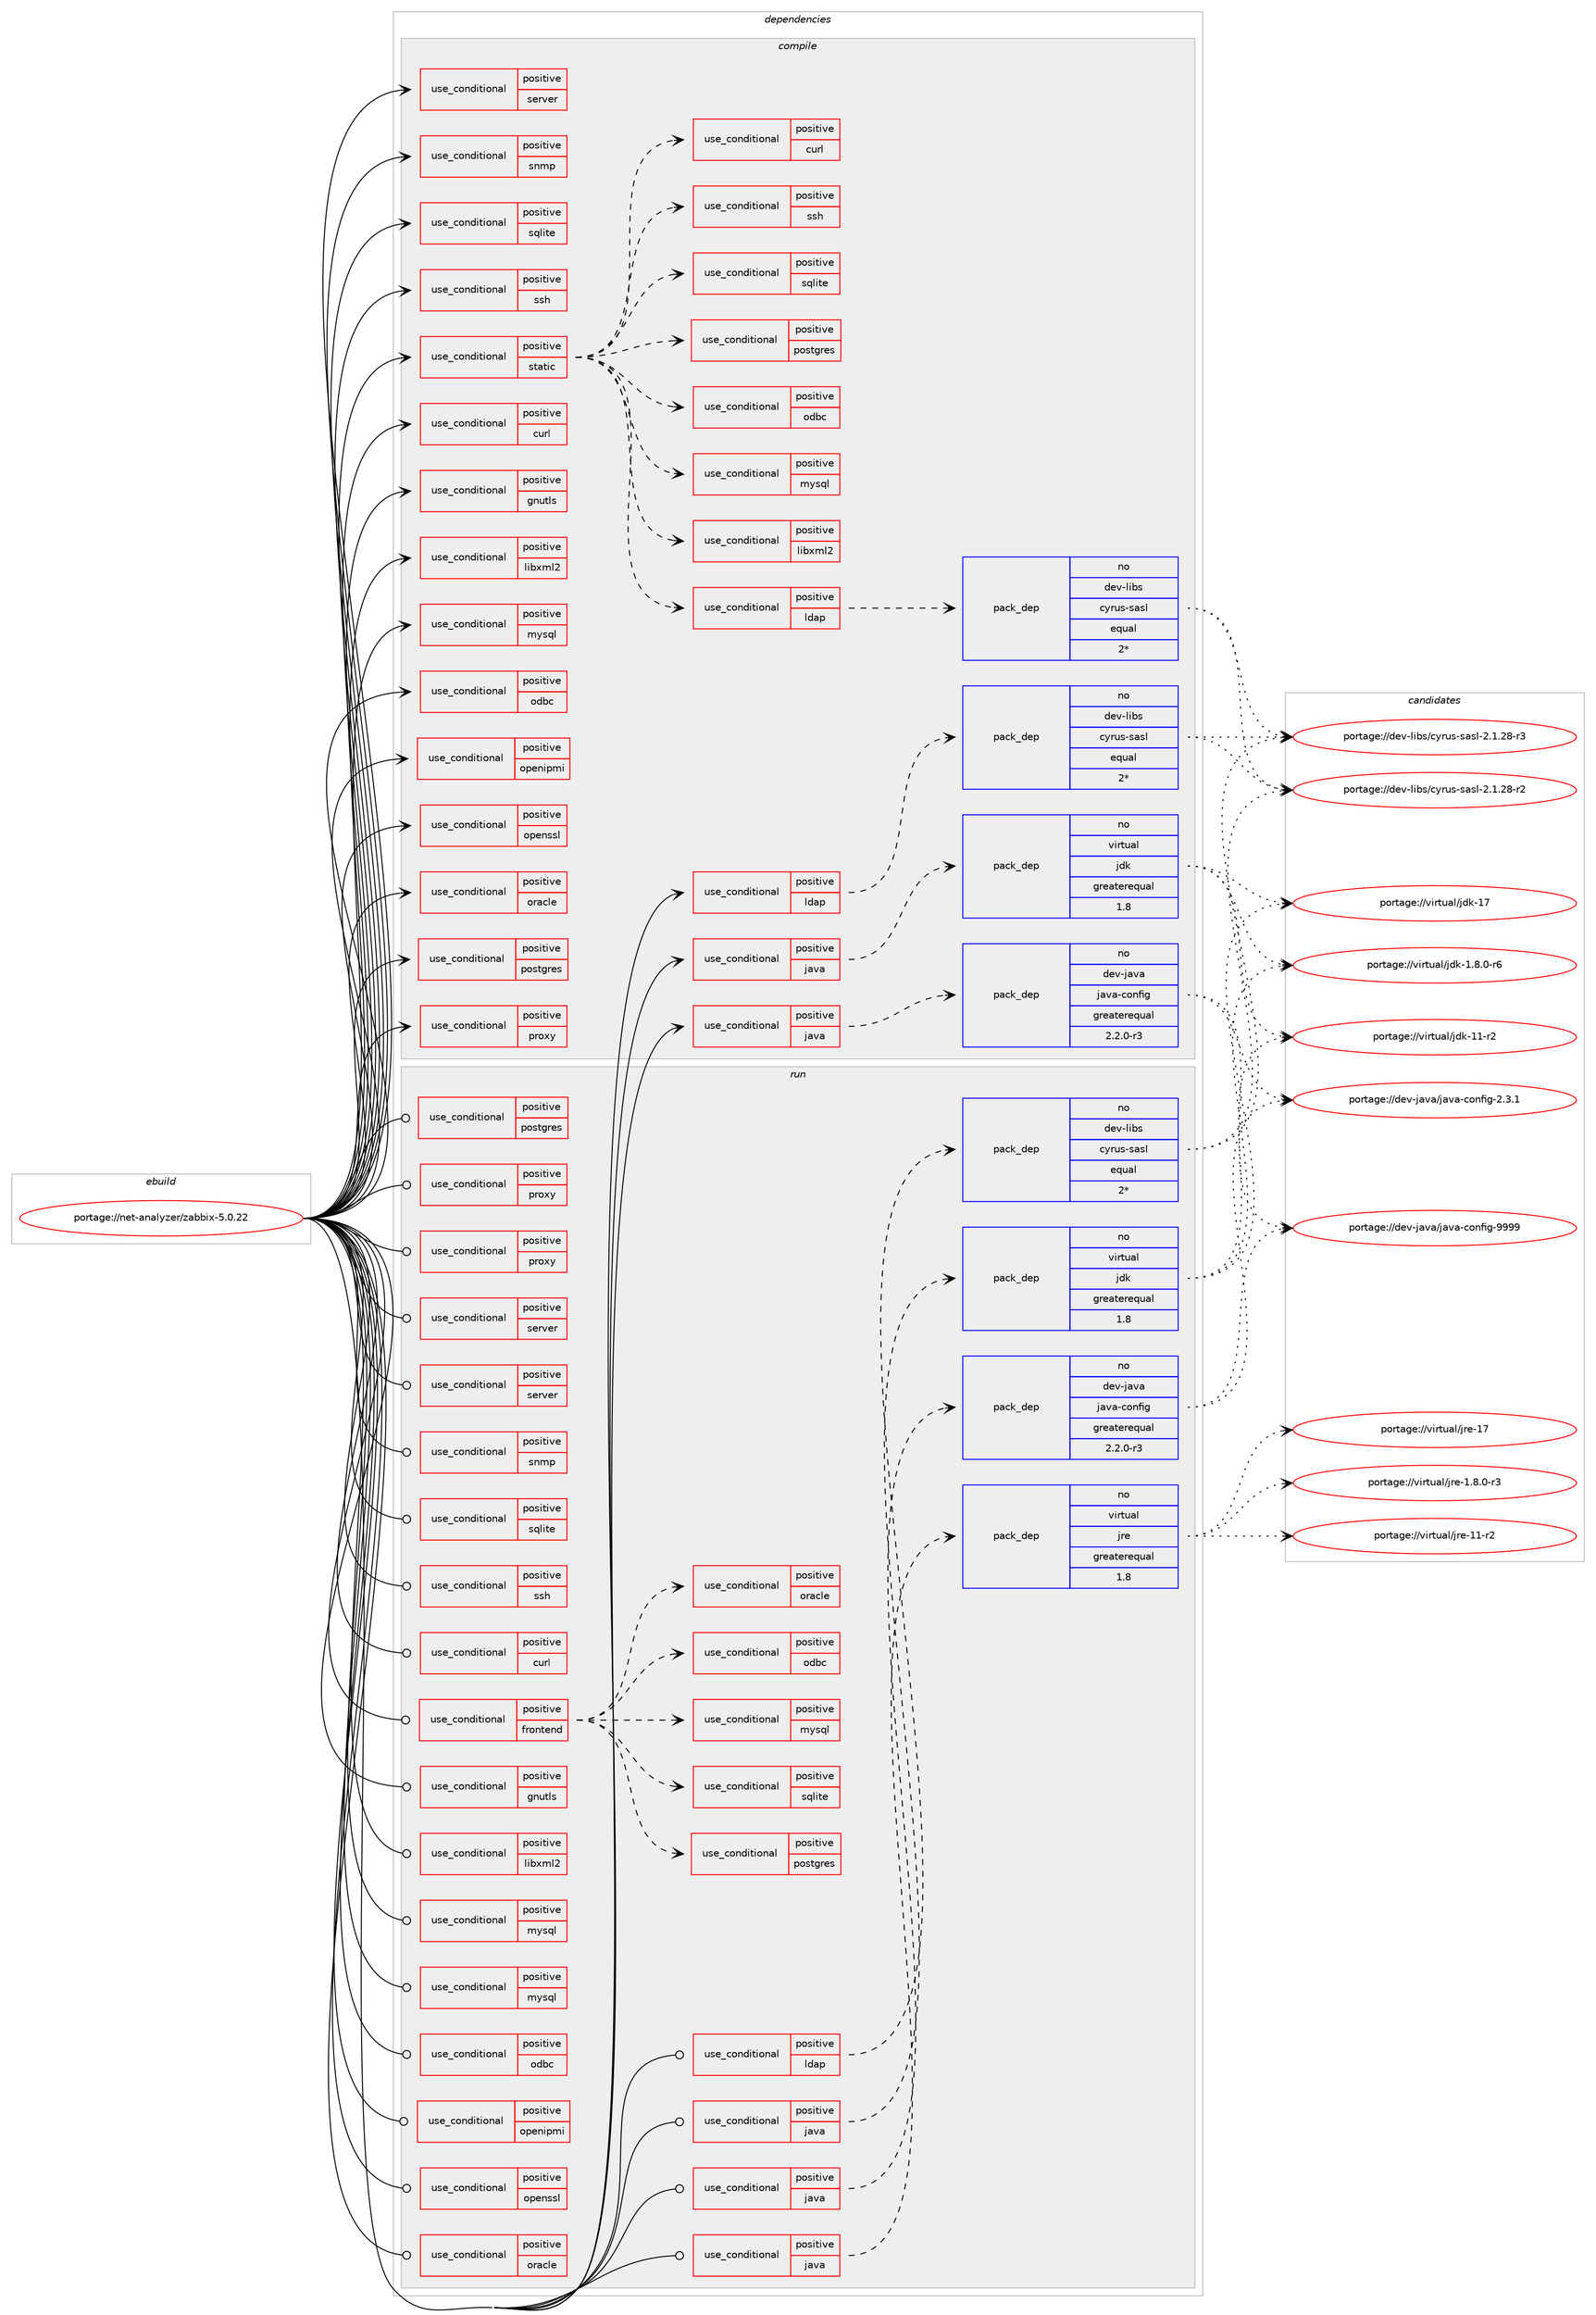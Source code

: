 digraph prolog {

# *************
# Graph options
# *************

newrank=true;
concentrate=true;
compound=true;
graph [rankdir=LR,fontname=Helvetica,fontsize=10,ranksep=1.5];#, ranksep=2.5, nodesep=0.2];
edge  [arrowhead=vee];
node  [fontname=Helvetica,fontsize=10];

# **********
# The ebuild
# **********

subgraph cluster_leftcol {
color=gray;
label=<<i>ebuild</i>>;
id [label="portage://net-analyzer/zabbix-5.0.22", color=red, width=4, href="../net-analyzer/zabbix-5.0.22.svg"];
}

# ****************
# The dependencies
# ****************

subgraph cluster_midcol {
color=gray;
label=<<i>dependencies</i>>;
subgraph cluster_compile {
fillcolor="#eeeeee";
style=filled;
label=<<i>compile</i>>;
subgraph cond277 {
dependency321 [label=<<TABLE BORDER="0" CELLBORDER="1" CELLSPACING="0" CELLPADDING="4"><TR><TD ROWSPAN="3" CELLPADDING="10">use_conditional</TD></TR><TR><TD>positive</TD></TR><TR><TD>curl</TD></TR></TABLE>>, shape=none, color=red];
# *** BEGIN UNKNOWN DEPENDENCY TYPE (TODO) ***
# dependency321 -> package_dependency(portage://net-analyzer/zabbix-5.0.22,install,no,net-misc,curl,none,[,,],[],[])
# *** END UNKNOWN DEPENDENCY TYPE (TODO) ***

}
id:e -> dependency321:w [weight=20,style="solid",arrowhead="vee"];
subgraph cond278 {
dependency322 [label=<<TABLE BORDER="0" CELLBORDER="1" CELLSPACING="0" CELLPADDING="4"><TR><TD ROWSPAN="3" CELLPADDING="10">use_conditional</TD></TR><TR><TD>positive</TD></TR><TR><TD>gnutls</TD></TR></TABLE>>, shape=none, color=red];
# *** BEGIN UNKNOWN DEPENDENCY TYPE (TODO) ***
# dependency322 -> package_dependency(portage://net-analyzer/zabbix-5.0.22,install,no,net-libs,gnutls,none,[,,],[slot(0),equal],[])
# *** END UNKNOWN DEPENDENCY TYPE (TODO) ***

}
id:e -> dependency322:w [weight=20,style="solid",arrowhead="vee"];
subgraph cond279 {
dependency323 [label=<<TABLE BORDER="0" CELLBORDER="1" CELLSPACING="0" CELLPADDING="4"><TR><TD ROWSPAN="3" CELLPADDING="10">use_conditional</TD></TR><TR><TD>positive</TD></TR><TR><TD>java</TD></TR></TABLE>>, shape=none, color=red];
subgraph pack42 {
dependency324 [label=<<TABLE BORDER="0" CELLBORDER="1" CELLSPACING="0" CELLPADDING="4" WIDTH="220"><TR><TD ROWSPAN="6" CELLPADDING="30">pack_dep</TD></TR><TR><TD WIDTH="110">no</TD></TR><TR><TD>dev-java</TD></TR><TR><TD>java-config</TD></TR><TR><TD>greaterequal</TD></TR><TR><TD>2.2.0-r3</TD></TR></TABLE>>, shape=none, color=blue];
}
dependency323:e -> dependency324:w [weight=20,style="dashed",arrowhead="vee"];
}
id:e -> dependency323:w [weight=20,style="solid",arrowhead="vee"];
subgraph cond280 {
dependency325 [label=<<TABLE BORDER="0" CELLBORDER="1" CELLSPACING="0" CELLPADDING="4"><TR><TD ROWSPAN="3" CELLPADDING="10">use_conditional</TD></TR><TR><TD>positive</TD></TR><TR><TD>java</TD></TR></TABLE>>, shape=none, color=red];
subgraph pack43 {
dependency326 [label=<<TABLE BORDER="0" CELLBORDER="1" CELLSPACING="0" CELLPADDING="4" WIDTH="220"><TR><TD ROWSPAN="6" CELLPADDING="30">pack_dep</TD></TR><TR><TD WIDTH="110">no</TD></TR><TR><TD>virtual</TD></TR><TR><TD>jdk</TD></TR><TR><TD>greaterequal</TD></TR><TR><TD>1.8</TD></TR></TABLE>>, shape=none, color=blue];
}
dependency325:e -> dependency326:w [weight=20,style="dashed",arrowhead="vee"];
}
id:e -> dependency325:w [weight=20,style="solid",arrowhead="vee"];
subgraph cond281 {
dependency327 [label=<<TABLE BORDER="0" CELLBORDER="1" CELLSPACING="0" CELLPADDING="4"><TR><TD ROWSPAN="3" CELLPADDING="10">use_conditional</TD></TR><TR><TD>positive</TD></TR><TR><TD>ldap</TD></TR></TABLE>>, shape=none, color=red];
subgraph pack44 {
dependency328 [label=<<TABLE BORDER="0" CELLBORDER="1" CELLSPACING="0" CELLPADDING="4" WIDTH="220"><TR><TD ROWSPAN="6" CELLPADDING="30">pack_dep</TD></TR><TR><TD WIDTH="110">no</TD></TR><TR><TD>dev-libs</TD></TR><TR><TD>cyrus-sasl</TD></TR><TR><TD>equal</TD></TR><TR><TD>2*</TD></TR></TABLE>>, shape=none, color=blue];
}
dependency327:e -> dependency328:w [weight=20,style="dashed",arrowhead="vee"];
# *** BEGIN UNKNOWN DEPENDENCY TYPE (TODO) ***
# dependency327 -> package_dependency(portage://net-analyzer/zabbix-5.0.22,install,no,net-libs,gnutls,none,[,,],any_same_slot,[])
# *** END UNKNOWN DEPENDENCY TYPE (TODO) ***

# *** BEGIN UNKNOWN DEPENDENCY TYPE (TODO) ***
# dependency327 -> package_dependency(portage://net-analyzer/zabbix-5.0.22,install,no,net-nds,openldap,none,[,,],any_same_slot,[])
# *** END UNKNOWN DEPENDENCY TYPE (TODO) ***

}
id:e -> dependency327:w [weight=20,style="solid",arrowhead="vee"];
subgraph cond282 {
dependency329 [label=<<TABLE BORDER="0" CELLBORDER="1" CELLSPACING="0" CELLPADDING="4"><TR><TD ROWSPAN="3" CELLPADDING="10">use_conditional</TD></TR><TR><TD>positive</TD></TR><TR><TD>libxml2</TD></TR></TABLE>>, shape=none, color=red];
# *** BEGIN UNKNOWN DEPENDENCY TYPE (TODO) ***
# dependency329 -> package_dependency(portage://net-analyzer/zabbix-5.0.22,install,no,dev-libs,libxml2,none,[,,],[],[])
# *** END UNKNOWN DEPENDENCY TYPE (TODO) ***

}
id:e -> dependency329:w [weight=20,style="solid",arrowhead="vee"];
subgraph cond283 {
dependency330 [label=<<TABLE BORDER="0" CELLBORDER="1" CELLSPACING="0" CELLPADDING="4"><TR><TD ROWSPAN="3" CELLPADDING="10">use_conditional</TD></TR><TR><TD>positive</TD></TR><TR><TD>mysql</TD></TR></TABLE>>, shape=none, color=red];
# *** BEGIN UNKNOWN DEPENDENCY TYPE (TODO) ***
# dependency330 -> package_dependency(portage://net-analyzer/zabbix-5.0.22,install,no,dev-db,mysql-connector-c,none,[,,],any_same_slot,[])
# *** END UNKNOWN DEPENDENCY TYPE (TODO) ***

}
id:e -> dependency330:w [weight=20,style="solid",arrowhead="vee"];
subgraph cond284 {
dependency331 [label=<<TABLE BORDER="0" CELLBORDER="1" CELLSPACING="0" CELLPADDING="4"><TR><TD ROWSPAN="3" CELLPADDING="10">use_conditional</TD></TR><TR><TD>positive</TD></TR><TR><TD>odbc</TD></TR></TABLE>>, shape=none, color=red];
# *** BEGIN UNKNOWN DEPENDENCY TYPE (TODO) ***
# dependency331 -> package_dependency(portage://net-analyzer/zabbix-5.0.22,install,no,dev-db,unixODBC,none,[,,],[],[])
# *** END UNKNOWN DEPENDENCY TYPE (TODO) ***

}
id:e -> dependency331:w [weight=20,style="solid",arrowhead="vee"];
subgraph cond285 {
dependency332 [label=<<TABLE BORDER="0" CELLBORDER="1" CELLSPACING="0" CELLPADDING="4"><TR><TD ROWSPAN="3" CELLPADDING="10">use_conditional</TD></TR><TR><TD>positive</TD></TR><TR><TD>openipmi</TD></TR></TABLE>>, shape=none, color=red];
# *** BEGIN UNKNOWN DEPENDENCY TYPE (TODO) ***
# dependency332 -> package_dependency(portage://net-analyzer/zabbix-5.0.22,install,no,sys-libs,openipmi,none,[,,],[],[])
# *** END UNKNOWN DEPENDENCY TYPE (TODO) ***

}
id:e -> dependency332:w [weight=20,style="solid",arrowhead="vee"];
subgraph cond286 {
dependency333 [label=<<TABLE BORDER="0" CELLBORDER="1" CELLSPACING="0" CELLPADDING="4"><TR><TD ROWSPAN="3" CELLPADDING="10">use_conditional</TD></TR><TR><TD>positive</TD></TR><TR><TD>openssl</TD></TR></TABLE>>, shape=none, color=red];
# *** BEGIN UNKNOWN DEPENDENCY TYPE (TODO) ***
# dependency333 -> package_dependency(portage://net-analyzer/zabbix-5.0.22,install,no,dev-libs,openssl,none,[,,],any_same_slot,[use(disable(bindist),negative)])
# *** END UNKNOWN DEPENDENCY TYPE (TODO) ***

}
id:e -> dependency333:w [weight=20,style="solid",arrowhead="vee"];
subgraph cond287 {
dependency334 [label=<<TABLE BORDER="0" CELLBORDER="1" CELLSPACING="0" CELLPADDING="4"><TR><TD ROWSPAN="3" CELLPADDING="10">use_conditional</TD></TR><TR><TD>positive</TD></TR><TR><TD>oracle</TD></TR></TABLE>>, shape=none, color=red];
# *** BEGIN UNKNOWN DEPENDENCY TYPE (TODO) ***
# dependency334 -> package_dependency(portage://net-analyzer/zabbix-5.0.22,install,no,dev-db,oracle-instantclient,none,[,,],[],[use(enable(odbc),none),use(enable(sdk),none)])
# *** END UNKNOWN DEPENDENCY TYPE (TODO) ***

}
id:e -> dependency334:w [weight=20,style="solid",arrowhead="vee"];
subgraph cond288 {
dependency335 [label=<<TABLE BORDER="0" CELLBORDER="1" CELLSPACING="0" CELLPADDING="4"><TR><TD ROWSPAN="3" CELLPADDING="10">use_conditional</TD></TR><TR><TD>positive</TD></TR><TR><TD>postgres</TD></TR></TABLE>>, shape=none, color=red];
# *** BEGIN UNKNOWN DEPENDENCY TYPE (TODO) ***
# dependency335 -> package_dependency(portage://net-analyzer/zabbix-5.0.22,install,no,dev-db,postgresql,none,[,,],any_different_slot,[])
# *** END UNKNOWN DEPENDENCY TYPE (TODO) ***

}
id:e -> dependency335:w [weight=20,style="solid",arrowhead="vee"];
subgraph cond289 {
dependency336 [label=<<TABLE BORDER="0" CELLBORDER="1" CELLSPACING="0" CELLPADDING="4"><TR><TD ROWSPAN="3" CELLPADDING="10">use_conditional</TD></TR><TR><TD>positive</TD></TR><TR><TD>proxy</TD></TR></TABLE>>, shape=none, color=red];
# *** BEGIN UNKNOWN DEPENDENCY TYPE (TODO) ***
# dependency336 -> package_dependency(portage://net-analyzer/zabbix-5.0.22,install,no,dev-libs,libevent,none,[,,],any_same_slot,[])
# *** END UNKNOWN DEPENDENCY TYPE (TODO) ***

# *** BEGIN UNKNOWN DEPENDENCY TYPE (TODO) ***
# dependency336 -> package_dependency(portage://net-analyzer/zabbix-5.0.22,install,no,sys-libs,zlib,none,[,,],[],[])
# *** END UNKNOWN DEPENDENCY TYPE (TODO) ***

}
id:e -> dependency336:w [weight=20,style="solid",arrowhead="vee"];
subgraph cond290 {
dependency337 [label=<<TABLE BORDER="0" CELLBORDER="1" CELLSPACING="0" CELLPADDING="4"><TR><TD ROWSPAN="3" CELLPADDING="10">use_conditional</TD></TR><TR><TD>positive</TD></TR><TR><TD>server</TD></TR></TABLE>>, shape=none, color=red];
# *** BEGIN UNKNOWN DEPENDENCY TYPE (TODO) ***
# dependency337 -> package_dependency(portage://net-analyzer/zabbix-5.0.22,install,no,dev-libs,libevent,none,[,,],any_same_slot,[])
# *** END UNKNOWN DEPENDENCY TYPE (TODO) ***

# *** BEGIN UNKNOWN DEPENDENCY TYPE (TODO) ***
# dependency337 -> package_dependency(portage://net-analyzer/zabbix-5.0.22,install,no,sys-libs,zlib,none,[,,],[],[])
# *** END UNKNOWN DEPENDENCY TYPE (TODO) ***

}
id:e -> dependency337:w [weight=20,style="solid",arrowhead="vee"];
subgraph cond291 {
dependency338 [label=<<TABLE BORDER="0" CELLBORDER="1" CELLSPACING="0" CELLPADDING="4"><TR><TD ROWSPAN="3" CELLPADDING="10">use_conditional</TD></TR><TR><TD>positive</TD></TR><TR><TD>snmp</TD></TR></TABLE>>, shape=none, color=red];
# *** BEGIN UNKNOWN DEPENDENCY TYPE (TODO) ***
# dependency338 -> package_dependency(portage://net-analyzer/zabbix-5.0.22,install,no,net-analyzer,net-snmp,none,[,,],any_same_slot,[])
# *** END UNKNOWN DEPENDENCY TYPE (TODO) ***

}
id:e -> dependency338:w [weight=20,style="solid",arrowhead="vee"];
subgraph cond292 {
dependency339 [label=<<TABLE BORDER="0" CELLBORDER="1" CELLSPACING="0" CELLPADDING="4"><TR><TD ROWSPAN="3" CELLPADDING="10">use_conditional</TD></TR><TR><TD>positive</TD></TR><TR><TD>sqlite</TD></TR></TABLE>>, shape=none, color=red];
# *** BEGIN UNKNOWN DEPENDENCY TYPE (TODO) ***
# dependency339 -> package_dependency(portage://net-analyzer/zabbix-5.0.22,install,no,dev-db,sqlite,none,[,,],[],[])
# *** END UNKNOWN DEPENDENCY TYPE (TODO) ***

}
id:e -> dependency339:w [weight=20,style="solid",arrowhead="vee"];
subgraph cond293 {
dependency340 [label=<<TABLE BORDER="0" CELLBORDER="1" CELLSPACING="0" CELLPADDING="4"><TR><TD ROWSPAN="3" CELLPADDING="10">use_conditional</TD></TR><TR><TD>positive</TD></TR><TR><TD>ssh</TD></TR></TABLE>>, shape=none, color=red];
# *** BEGIN UNKNOWN DEPENDENCY TYPE (TODO) ***
# dependency340 -> package_dependency(portage://net-analyzer/zabbix-5.0.22,install,no,net-libs,libssh2,none,[,,],[],[])
# *** END UNKNOWN DEPENDENCY TYPE (TODO) ***

}
id:e -> dependency340:w [weight=20,style="solid",arrowhead="vee"];
subgraph cond294 {
dependency341 [label=<<TABLE BORDER="0" CELLBORDER="1" CELLSPACING="0" CELLPADDING="4"><TR><TD ROWSPAN="3" CELLPADDING="10">use_conditional</TD></TR><TR><TD>positive</TD></TR><TR><TD>static</TD></TR></TABLE>>, shape=none, color=red];
subgraph cond295 {
dependency342 [label=<<TABLE BORDER="0" CELLBORDER="1" CELLSPACING="0" CELLPADDING="4"><TR><TD ROWSPAN="3" CELLPADDING="10">use_conditional</TD></TR><TR><TD>positive</TD></TR><TR><TD>curl</TD></TR></TABLE>>, shape=none, color=red];
# *** BEGIN UNKNOWN DEPENDENCY TYPE (TODO) ***
# dependency342 -> package_dependency(portage://net-analyzer/zabbix-5.0.22,install,no,net-misc,curl,none,[,,],[],[use(enable(static-libs),none)])
# *** END UNKNOWN DEPENDENCY TYPE (TODO) ***

}
dependency341:e -> dependency342:w [weight=20,style="dashed",arrowhead="vee"];
subgraph cond296 {
dependency343 [label=<<TABLE BORDER="0" CELLBORDER="1" CELLSPACING="0" CELLPADDING="4"><TR><TD ROWSPAN="3" CELLPADDING="10">use_conditional</TD></TR><TR><TD>positive</TD></TR><TR><TD>ldap</TD></TR></TABLE>>, shape=none, color=red];
subgraph pack45 {
dependency344 [label=<<TABLE BORDER="0" CELLBORDER="1" CELLSPACING="0" CELLPADDING="4" WIDTH="220"><TR><TD ROWSPAN="6" CELLPADDING="30">pack_dep</TD></TR><TR><TD WIDTH="110">no</TD></TR><TR><TD>dev-libs</TD></TR><TR><TD>cyrus-sasl</TD></TR><TR><TD>equal</TD></TR><TR><TD>2*</TD></TR></TABLE>>, shape=none, color=blue];
}
dependency343:e -> dependency344:w [weight=20,style="dashed",arrowhead="vee"];
# *** BEGIN UNKNOWN DEPENDENCY TYPE (TODO) ***
# dependency343 -> package_dependency(portage://net-analyzer/zabbix-5.0.22,install,no,net-libs,gnutls,none,[,,],[],[use(enable(static-libs),none)])
# *** END UNKNOWN DEPENDENCY TYPE (TODO) ***

# *** BEGIN UNKNOWN DEPENDENCY TYPE (TODO) ***
# dependency343 -> package_dependency(portage://net-analyzer/zabbix-5.0.22,install,no,net-nds,openldap,none,[,,],[],[use(enable(static-libs),none)])
# *** END UNKNOWN DEPENDENCY TYPE (TODO) ***

}
dependency341:e -> dependency343:w [weight=20,style="dashed",arrowhead="vee"];
subgraph cond297 {
dependency345 [label=<<TABLE BORDER="0" CELLBORDER="1" CELLSPACING="0" CELLPADDING="4"><TR><TD ROWSPAN="3" CELLPADDING="10">use_conditional</TD></TR><TR><TD>positive</TD></TR><TR><TD>libxml2</TD></TR></TABLE>>, shape=none, color=red];
# *** BEGIN UNKNOWN DEPENDENCY TYPE (TODO) ***
# dependency345 -> package_dependency(portage://net-analyzer/zabbix-5.0.22,install,no,dev-libs,libxml2,none,[,,],[],[use(enable(static-libs),none)])
# *** END UNKNOWN DEPENDENCY TYPE (TODO) ***

}
dependency341:e -> dependency345:w [weight=20,style="dashed",arrowhead="vee"];
subgraph cond298 {
dependency346 [label=<<TABLE BORDER="0" CELLBORDER="1" CELLSPACING="0" CELLPADDING="4"><TR><TD ROWSPAN="3" CELLPADDING="10">use_conditional</TD></TR><TR><TD>positive</TD></TR><TR><TD>mysql</TD></TR></TABLE>>, shape=none, color=red];
# *** BEGIN UNKNOWN DEPENDENCY TYPE (TODO) ***
# dependency346 -> package_dependency(portage://net-analyzer/zabbix-5.0.22,install,no,dev-db,mysql-connector-c,none,[,,],[],[use(enable(static-libs),none)])
# *** END UNKNOWN DEPENDENCY TYPE (TODO) ***

}
dependency341:e -> dependency346:w [weight=20,style="dashed",arrowhead="vee"];
subgraph cond299 {
dependency347 [label=<<TABLE BORDER="0" CELLBORDER="1" CELLSPACING="0" CELLPADDING="4"><TR><TD ROWSPAN="3" CELLPADDING="10">use_conditional</TD></TR><TR><TD>positive</TD></TR><TR><TD>odbc</TD></TR></TABLE>>, shape=none, color=red];
# *** BEGIN UNKNOWN DEPENDENCY TYPE (TODO) ***
# dependency347 -> package_dependency(portage://net-analyzer/zabbix-5.0.22,install,no,dev-db,unixODBC,none,[,,],[],[use(enable(static-libs),none)])
# *** END UNKNOWN DEPENDENCY TYPE (TODO) ***

}
dependency341:e -> dependency347:w [weight=20,style="dashed",arrowhead="vee"];
subgraph cond300 {
dependency348 [label=<<TABLE BORDER="0" CELLBORDER="1" CELLSPACING="0" CELLPADDING="4"><TR><TD ROWSPAN="3" CELLPADDING="10">use_conditional</TD></TR><TR><TD>positive</TD></TR><TR><TD>postgres</TD></TR></TABLE>>, shape=none, color=red];
# *** BEGIN UNKNOWN DEPENDENCY TYPE (TODO) ***
# dependency348 -> package_dependency(portage://net-analyzer/zabbix-5.0.22,install,no,dev-db,postgresql,none,[,,],any_different_slot,[use(enable(static-libs),none)])
# *** END UNKNOWN DEPENDENCY TYPE (TODO) ***

}
dependency341:e -> dependency348:w [weight=20,style="dashed",arrowhead="vee"];
subgraph cond301 {
dependency349 [label=<<TABLE BORDER="0" CELLBORDER="1" CELLSPACING="0" CELLPADDING="4"><TR><TD ROWSPAN="3" CELLPADDING="10">use_conditional</TD></TR><TR><TD>positive</TD></TR><TR><TD>sqlite</TD></TR></TABLE>>, shape=none, color=red];
# *** BEGIN UNKNOWN DEPENDENCY TYPE (TODO) ***
# dependency349 -> package_dependency(portage://net-analyzer/zabbix-5.0.22,install,no,dev-db,sqlite,none,[,,],[],[use(enable(static-libs),none)])
# *** END UNKNOWN DEPENDENCY TYPE (TODO) ***

}
dependency341:e -> dependency349:w [weight=20,style="dashed",arrowhead="vee"];
subgraph cond302 {
dependency350 [label=<<TABLE BORDER="0" CELLBORDER="1" CELLSPACING="0" CELLPADDING="4"><TR><TD ROWSPAN="3" CELLPADDING="10">use_conditional</TD></TR><TR><TD>positive</TD></TR><TR><TD>ssh</TD></TR></TABLE>>, shape=none, color=red];
# *** BEGIN UNKNOWN DEPENDENCY TYPE (TODO) ***
# dependency350 -> package_dependency(portage://net-analyzer/zabbix-5.0.22,install,no,net-libs,libssh2,none,[,,],[],[])
# *** END UNKNOWN DEPENDENCY TYPE (TODO) ***

}
dependency341:e -> dependency350:w [weight=20,style="dashed",arrowhead="vee"];
}
id:e -> dependency341:w [weight=20,style="solid",arrowhead="vee"];
}
subgraph cluster_compileandrun {
fillcolor="#eeeeee";
style=filled;
label=<<i>compile and run</i>>;
}
subgraph cluster_run {
fillcolor="#eeeeee";
style=filled;
label=<<i>run</i>>;
subgraph cond303 {
dependency351 [label=<<TABLE BORDER="0" CELLBORDER="1" CELLSPACING="0" CELLPADDING="4"><TR><TD ROWSPAN="3" CELLPADDING="10">use_conditional</TD></TR><TR><TD>positive</TD></TR><TR><TD>curl</TD></TR></TABLE>>, shape=none, color=red];
# *** BEGIN UNKNOWN DEPENDENCY TYPE (TODO) ***
# dependency351 -> package_dependency(portage://net-analyzer/zabbix-5.0.22,run,no,net-misc,curl,none,[,,],[],[])
# *** END UNKNOWN DEPENDENCY TYPE (TODO) ***

}
id:e -> dependency351:w [weight=20,style="solid",arrowhead="odot"];
subgraph cond304 {
dependency352 [label=<<TABLE BORDER="0" CELLBORDER="1" CELLSPACING="0" CELLPADDING="4"><TR><TD ROWSPAN="3" CELLPADDING="10">use_conditional</TD></TR><TR><TD>positive</TD></TR><TR><TD>frontend</TD></TR></TABLE>>, shape=none, color=red];
# *** BEGIN UNKNOWN DEPENDENCY TYPE (TODO) ***
# dependency352 -> package_dependency(portage://net-analyzer/zabbix-5.0.22,run,no,app-admin,webapp-config,none,[,,],[],[])
# *** END UNKNOWN DEPENDENCY TYPE (TODO) ***

# *** BEGIN UNKNOWN DEPENDENCY TYPE (TODO) ***
# dependency352 -> package_dependency(portage://net-analyzer/zabbix-5.0.22,run,no,dev-lang,php,none,[,,],any_different_slot,[use(enable(bcmath),none),use(enable(ctype),none),use(enable(sockets),none),use(enable(gd),none),use(enable(truetype),none),use(enable(xml),none),use(enable(session),none),use(enable(xmlreader),none),use(enable(xmlwriter),none),use(enable(nls),none),use(enable(sysvipc),none),use(enable(unicode),none)])
# *** END UNKNOWN DEPENDENCY TYPE (TODO) ***

# *** BEGIN UNKNOWN DEPENDENCY TYPE (TODO) ***
# dependency352 -> package_dependency(portage://net-analyzer/zabbix-5.0.22,run,no,media-libs,gd,none,[,,],[],[use(enable(png),none)])
# *** END UNKNOWN DEPENDENCY TYPE (TODO) ***

# *** BEGIN UNKNOWN DEPENDENCY TYPE (TODO) ***
# dependency352 -> package_dependency(portage://net-analyzer/zabbix-5.0.22,run,no,virtual,httpd-php,none,[,,],any_different_slot,[])
# *** END UNKNOWN DEPENDENCY TYPE (TODO) ***

subgraph cond305 {
dependency353 [label=<<TABLE BORDER="0" CELLBORDER="1" CELLSPACING="0" CELLPADDING="4"><TR><TD ROWSPAN="3" CELLPADDING="10">use_conditional</TD></TR><TR><TD>positive</TD></TR><TR><TD>mysql</TD></TR></TABLE>>, shape=none, color=red];
# *** BEGIN UNKNOWN DEPENDENCY TYPE (TODO) ***
# dependency353 -> package_dependency(portage://net-analyzer/zabbix-5.0.22,run,no,dev-lang,php,none,[,,],[],[use(enable(mysqli),none)])
# *** END UNKNOWN DEPENDENCY TYPE (TODO) ***

}
dependency352:e -> dependency353:w [weight=20,style="dashed",arrowhead="vee"];
subgraph cond306 {
dependency354 [label=<<TABLE BORDER="0" CELLBORDER="1" CELLSPACING="0" CELLPADDING="4"><TR><TD ROWSPAN="3" CELLPADDING="10">use_conditional</TD></TR><TR><TD>positive</TD></TR><TR><TD>odbc</TD></TR></TABLE>>, shape=none, color=red];
# *** BEGIN UNKNOWN DEPENDENCY TYPE (TODO) ***
# dependency354 -> package_dependency(portage://net-analyzer/zabbix-5.0.22,run,no,dev-lang,php,none,[,,],[],[use(enable(odbc),none)])
# *** END UNKNOWN DEPENDENCY TYPE (TODO) ***

}
dependency352:e -> dependency354:w [weight=20,style="dashed",arrowhead="vee"];
subgraph cond307 {
dependency355 [label=<<TABLE BORDER="0" CELLBORDER="1" CELLSPACING="0" CELLPADDING="4"><TR><TD ROWSPAN="3" CELLPADDING="10">use_conditional</TD></TR><TR><TD>positive</TD></TR><TR><TD>oracle</TD></TR></TABLE>>, shape=none, color=red];
# *** BEGIN UNKNOWN DEPENDENCY TYPE (TODO) ***
# dependency355 -> package_dependency(portage://net-analyzer/zabbix-5.0.22,run,no,dev-lang,php,none,[,,],[],[use(enable(oci8-instant-client),none)])
# *** END UNKNOWN DEPENDENCY TYPE (TODO) ***

}
dependency352:e -> dependency355:w [weight=20,style="dashed",arrowhead="vee"];
subgraph cond308 {
dependency356 [label=<<TABLE BORDER="0" CELLBORDER="1" CELLSPACING="0" CELLPADDING="4"><TR><TD ROWSPAN="3" CELLPADDING="10">use_conditional</TD></TR><TR><TD>positive</TD></TR><TR><TD>postgres</TD></TR></TABLE>>, shape=none, color=red];
# *** BEGIN UNKNOWN DEPENDENCY TYPE (TODO) ***
# dependency356 -> package_dependency(portage://net-analyzer/zabbix-5.0.22,run,no,dev-lang,php,none,[,,],[],[use(enable(postgres),none)])
# *** END UNKNOWN DEPENDENCY TYPE (TODO) ***

}
dependency352:e -> dependency356:w [weight=20,style="dashed",arrowhead="vee"];
subgraph cond309 {
dependency357 [label=<<TABLE BORDER="0" CELLBORDER="1" CELLSPACING="0" CELLPADDING="4"><TR><TD ROWSPAN="3" CELLPADDING="10">use_conditional</TD></TR><TR><TD>positive</TD></TR><TR><TD>sqlite</TD></TR></TABLE>>, shape=none, color=red];
# *** BEGIN UNKNOWN DEPENDENCY TYPE (TODO) ***
# dependency357 -> package_dependency(portage://net-analyzer/zabbix-5.0.22,run,no,dev-lang,php,none,[,,],[],[use(enable(sqlite),none)])
# *** END UNKNOWN DEPENDENCY TYPE (TODO) ***

}
dependency352:e -> dependency357:w [weight=20,style="dashed",arrowhead="vee"];
}
id:e -> dependency352:w [weight=20,style="solid",arrowhead="odot"];
subgraph cond310 {
dependency358 [label=<<TABLE BORDER="0" CELLBORDER="1" CELLSPACING="0" CELLPADDING="4"><TR><TD ROWSPAN="3" CELLPADDING="10">use_conditional</TD></TR><TR><TD>positive</TD></TR><TR><TD>gnutls</TD></TR></TABLE>>, shape=none, color=red];
# *** BEGIN UNKNOWN DEPENDENCY TYPE (TODO) ***
# dependency358 -> package_dependency(portage://net-analyzer/zabbix-5.0.22,run,no,net-libs,gnutls,none,[,,],[slot(0),equal],[])
# *** END UNKNOWN DEPENDENCY TYPE (TODO) ***

}
id:e -> dependency358:w [weight=20,style="solid",arrowhead="odot"];
subgraph cond311 {
dependency359 [label=<<TABLE BORDER="0" CELLBORDER="1" CELLSPACING="0" CELLPADDING="4"><TR><TD ROWSPAN="3" CELLPADDING="10">use_conditional</TD></TR><TR><TD>positive</TD></TR><TR><TD>java</TD></TR></TABLE>>, shape=none, color=red];
subgraph pack46 {
dependency360 [label=<<TABLE BORDER="0" CELLBORDER="1" CELLSPACING="0" CELLPADDING="4" WIDTH="220"><TR><TD ROWSPAN="6" CELLPADDING="30">pack_dep</TD></TR><TR><TD WIDTH="110">no</TD></TR><TR><TD>dev-java</TD></TR><TR><TD>java-config</TD></TR><TR><TD>greaterequal</TD></TR><TR><TD>2.2.0-r3</TD></TR></TABLE>>, shape=none, color=blue];
}
dependency359:e -> dependency360:w [weight=20,style="dashed",arrowhead="vee"];
}
id:e -> dependency359:w [weight=20,style="solid",arrowhead="odot"];
subgraph cond312 {
dependency361 [label=<<TABLE BORDER="0" CELLBORDER="1" CELLSPACING="0" CELLPADDING="4"><TR><TD ROWSPAN="3" CELLPADDING="10">use_conditional</TD></TR><TR><TD>positive</TD></TR><TR><TD>java</TD></TR></TABLE>>, shape=none, color=red];
subgraph pack47 {
dependency362 [label=<<TABLE BORDER="0" CELLBORDER="1" CELLSPACING="0" CELLPADDING="4" WIDTH="220"><TR><TD ROWSPAN="6" CELLPADDING="30">pack_dep</TD></TR><TR><TD WIDTH="110">no</TD></TR><TR><TD>virtual</TD></TR><TR><TD>jdk</TD></TR><TR><TD>greaterequal</TD></TR><TR><TD>1.8</TD></TR></TABLE>>, shape=none, color=blue];
}
dependency361:e -> dependency362:w [weight=20,style="dashed",arrowhead="vee"];
}
id:e -> dependency361:w [weight=20,style="solid",arrowhead="odot"];
subgraph cond313 {
dependency363 [label=<<TABLE BORDER="0" CELLBORDER="1" CELLSPACING="0" CELLPADDING="4"><TR><TD ROWSPAN="3" CELLPADDING="10">use_conditional</TD></TR><TR><TD>positive</TD></TR><TR><TD>java</TD></TR></TABLE>>, shape=none, color=red];
subgraph pack48 {
dependency364 [label=<<TABLE BORDER="0" CELLBORDER="1" CELLSPACING="0" CELLPADDING="4" WIDTH="220"><TR><TD ROWSPAN="6" CELLPADDING="30">pack_dep</TD></TR><TR><TD WIDTH="110">no</TD></TR><TR><TD>virtual</TD></TR><TR><TD>jre</TD></TR><TR><TD>greaterequal</TD></TR><TR><TD>1.8</TD></TR></TABLE>>, shape=none, color=blue];
}
dependency363:e -> dependency364:w [weight=20,style="dashed",arrowhead="vee"];
}
id:e -> dependency363:w [weight=20,style="solid",arrowhead="odot"];
subgraph cond314 {
dependency365 [label=<<TABLE BORDER="0" CELLBORDER="1" CELLSPACING="0" CELLPADDING="4"><TR><TD ROWSPAN="3" CELLPADDING="10">use_conditional</TD></TR><TR><TD>positive</TD></TR><TR><TD>ldap</TD></TR></TABLE>>, shape=none, color=red];
subgraph pack49 {
dependency366 [label=<<TABLE BORDER="0" CELLBORDER="1" CELLSPACING="0" CELLPADDING="4" WIDTH="220"><TR><TD ROWSPAN="6" CELLPADDING="30">pack_dep</TD></TR><TR><TD WIDTH="110">no</TD></TR><TR><TD>dev-libs</TD></TR><TR><TD>cyrus-sasl</TD></TR><TR><TD>equal</TD></TR><TR><TD>2*</TD></TR></TABLE>>, shape=none, color=blue];
}
dependency365:e -> dependency366:w [weight=20,style="dashed",arrowhead="vee"];
# *** BEGIN UNKNOWN DEPENDENCY TYPE (TODO) ***
# dependency365 -> package_dependency(portage://net-analyzer/zabbix-5.0.22,run,no,net-libs,gnutls,none,[,,],any_same_slot,[])
# *** END UNKNOWN DEPENDENCY TYPE (TODO) ***

# *** BEGIN UNKNOWN DEPENDENCY TYPE (TODO) ***
# dependency365 -> package_dependency(portage://net-analyzer/zabbix-5.0.22,run,no,net-nds,openldap,none,[,,],any_same_slot,[])
# *** END UNKNOWN DEPENDENCY TYPE (TODO) ***

}
id:e -> dependency365:w [weight=20,style="solid",arrowhead="odot"];
subgraph cond315 {
dependency367 [label=<<TABLE BORDER="0" CELLBORDER="1" CELLSPACING="0" CELLPADDING="4"><TR><TD ROWSPAN="3" CELLPADDING="10">use_conditional</TD></TR><TR><TD>positive</TD></TR><TR><TD>libxml2</TD></TR></TABLE>>, shape=none, color=red];
# *** BEGIN UNKNOWN DEPENDENCY TYPE (TODO) ***
# dependency367 -> package_dependency(portage://net-analyzer/zabbix-5.0.22,run,no,dev-libs,libxml2,none,[,,],[],[])
# *** END UNKNOWN DEPENDENCY TYPE (TODO) ***

}
id:e -> dependency367:w [weight=20,style="solid",arrowhead="odot"];
subgraph cond316 {
dependency368 [label=<<TABLE BORDER="0" CELLBORDER="1" CELLSPACING="0" CELLPADDING="4"><TR><TD ROWSPAN="3" CELLPADDING="10">use_conditional</TD></TR><TR><TD>positive</TD></TR><TR><TD>mysql</TD></TR></TABLE>>, shape=none, color=red];
# *** BEGIN UNKNOWN DEPENDENCY TYPE (TODO) ***
# dependency368 -> package_dependency(portage://net-analyzer/zabbix-5.0.22,run,no,dev-db,mysql-connector-c,none,[,,],any_same_slot,[])
# *** END UNKNOWN DEPENDENCY TYPE (TODO) ***

}
id:e -> dependency368:w [weight=20,style="solid",arrowhead="odot"];
subgraph cond317 {
dependency369 [label=<<TABLE BORDER="0" CELLBORDER="1" CELLSPACING="0" CELLPADDING="4"><TR><TD ROWSPAN="3" CELLPADDING="10">use_conditional</TD></TR><TR><TD>positive</TD></TR><TR><TD>mysql</TD></TR></TABLE>>, shape=none, color=red];
# *** BEGIN UNKNOWN DEPENDENCY TYPE (TODO) ***
# dependency369 -> package_dependency(portage://net-analyzer/zabbix-5.0.22,run,no,virtual,mysql,none,[,,],[],[])
# *** END UNKNOWN DEPENDENCY TYPE (TODO) ***

}
id:e -> dependency369:w [weight=20,style="solid",arrowhead="odot"];
subgraph cond318 {
dependency370 [label=<<TABLE BORDER="0" CELLBORDER="1" CELLSPACING="0" CELLPADDING="4"><TR><TD ROWSPAN="3" CELLPADDING="10">use_conditional</TD></TR><TR><TD>positive</TD></TR><TR><TD>odbc</TD></TR></TABLE>>, shape=none, color=red];
# *** BEGIN UNKNOWN DEPENDENCY TYPE (TODO) ***
# dependency370 -> package_dependency(portage://net-analyzer/zabbix-5.0.22,run,no,dev-db,unixODBC,none,[,,],[],[])
# *** END UNKNOWN DEPENDENCY TYPE (TODO) ***

}
id:e -> dependency370:w [weight=20,style="solid",arrowhead="odot"];
subgraph cond319 {
dependency371 [label=<<TABLE BORDER="0" CELLBORDER="1" CELLSPACING="0" CELLPADDING="4"><TR><TD ROWSPAN="3" CELLPADDING="10">use_conditional</TD></TR><TR><TD>positive</TD></TR><TR><TD>openipmi</TD></TR></TABLE>>, shape=none, color=red];
# *** BEGIN UNKNOWN DEPENDENCY TYPE (TODO) ***
# dependency371 -> package_dependency(portage://net-analyzer/zabbix-5.0.22,run,no,sys-libs,openipmi,none,[,,],[],[])
# *** END UNKNOWN DEPENDENCY TYPE (TODO) ***

}
id:e -> dependency371:w [weight=20,style="solid",arrowhead="odot"];
subgraph cond320 {
dependency372 [label=<<TABLE BORDER="0" CELLBORDER="1" CELLSPACING="0" CELLPADDING="4"><TR><TD ROWSPAN="3" CELLPADDING="10">use_conditional</TD></TR><TR><TD>positive</TD></TR><TR><TD>openssl</TD></TR></TABLE>>, shape=none, color=red];
# *** BEGIN UNKNOWN DEPENDENCY TYPE (TODO) ***
# dependency372 -> package_dependency(portage://net-analyzer/zabbix-5.0.22,run,no,dev-libs,openssl,none,[,,],any_same_slot,[use(disable(bindist),negative)])
# *** END UNKNOWN DEPENDENCY TYPE (TODO) ***

}
id:e -> dependency372:w [weight=20,style="solid",arrowhead="odot"];
subgraph cond321 {
dependency373 [label=<<TABLE BORDER="0" CELLBORDER="1" CELLSPACING="0" CELLPADDING="4"><TR><TD ROWSPAN="3" CELLPADDING="10">use_conditional</TD></TR><TR><TD>positive</TD></TR><TR><TD>oracle</TD></TR></TABLE>>, shape=none, color=red];
# *** BEGIN UNKNOWN DEPENDENCY TYPE (TODO) ***
# dependency373 -> package_dependency(portage://net-analyzer/zabbix-5.0.22,run,no,dev-db,oracle-instantclient,none,[,,],[],[use(enable(odbc),none),use(enable(sdk),none)])
# *** END UNKNOWN DEPENDENCY TYPE (TODO) ***

}
id:e -> dependency373:w [weight=20,style="solid",arrowhead="odot"];
subgraph cond322 {
dependency374 [label=<<TABLE BORDER="0" CELLBORDER="1" CELLSPACING="0" CELLPADDING="4"><TR><TD ROWSPAN="3" CELLPADDING="10">use_conditional</TD></TR><TR><TD>positive</TD></TR><TR><TD>postgres</TD></TR></TABLE>>, shape=none, color=red];
# *** BEGIN UNKNOWN DEPENDENCY TYPE (TODO) ***
# dependency374 -> package_dependency(portage://net-analyzer/zabbix-5.0.22,run,no,dev-db,postgresql,none,[,,],any_different_slot,[])
# *** END UNKNOWN DEPENDENCY TYPE (TODO) ***

}
id:e -> dependency374:w [weight=20,style="solid",arrowhead="odot"];
subgraph cond323 {
dependency375 [label=<<TABLE BORDER="0" CELLBORDER="1" CELLSPACING="0" CELLPADDING="4"><TR><TD ROWSPAN="3" CELLPADDING="10">use_conditional</TD></TR><TR><TD>positive</TD></TR><TR><TD>proxy</TD></TR></TABLE>>, shape=none, color=red];
# *** BEGIN UNKNOWN DEPENDENCY TYPE (TODO) ***
# dependency375 -> package_dependency(portage://net-analyzer/zabbix-5.0.22,run,no,dev-libs,libevent,none,[,,],any_same_slot,[])
# *** END UNKNOWN DEPENDENCY TYPE (TODO) ***

# *** BEGIN UNKNOWN DEPENDENCY TYPE (TODO) ***
# dependency375 -> package_dependency(portage://net-analyzer/zabbix-5.0.22,run,no,sys-libs,zlib,none,[,,],[],[])
# *** END UNKNOWN DEPENDENCY TYPE (TODO) ***

}
id:e -> dependency375:w [weight=20,style="solid",arrowhead="odot"];
subgraph cond324 {
dependency376 [label=<<TABLE BORDER="0" CELLBORDER="1" CELLSPACING="0" CELLPADDING="4"><TR><TD ROWSPAN="3" CELLPADDING="10">use_conditional</TD></TR><TR><TD>positive</TD></TR><TR><TD>proxy</TD></TR></TABLE>>, shape=none, color=red];
# *** BEGIN UNKNOWN DEPENDENCY TYPE (TODO) ***
# dependency376 -> package_dependency(portage://net-analyzer/zabbix-5.0.22,run,no,dev-libs,libpcre,none,[,,],[],[])
# *** END UNKNOWN DEPENDENCY TYPE (TODO) ***

# *** BEGIN UNKNOWN DEPENDENCY TYPE (TODO) ***
# dependency376 -> package_dependency(portage://net-analyzer/zabbix-5.0.22,run,no,net-analyzer,fping,none,[,,],[],[use(enable(suid),none)])
# *** END UNKNOWN DEPENDENCY TYPE (TODO) ***

}
id:e -> dependency376:w [weight=20,style="solid",arrowhead="odot"];
subgraph cond325 {
dependency377 [label=<<TABLE BORDER="0" CELLBORDER="1" CELLSPACING="0" CELLPADDING="4"><TR><TD ROWSPAN="3" CELLPADDING="10">use_conditional</TD></TR><TR><TD>positive</TD></TR><TR><TD>server</TD></TR></TABLE>>, shape=none, color=red];
# *** BEGIN UNKNOWN DEPENDENCY TYPE (TODO) ***
# dependency377 -> package_dependency(portage://net-analyzer/zabbix-5.0.22,run,no,app-admin,webapp-config,none,[,,],[],[])
# *** END UNKNOWN DEPENDENCY TYPE (TODO) ***

# *** BEGIN UNKNOWN DEPENDENCY TYPE (TODO) ***
# dependency377 -> package_dependency(portage://net-analyzer/zabbix-5.0.22,run,no,dev-libs,libpcre,none,[,,],[],[])
# *** END UNKNOWN DEPENDENCY TYPE (TODO) ***

# *** BEGIN UNKNOWN DEPENDENCY TYPE (TODO) ***
# dependency377 -> package_dependency(portage://net-analyzer/zabbix-5.0.22,run,no,net-analyzer,fping,none,[,,],[],[use(enable(suid),none)])
# *** END UNKNOWN DEPENDENCY TYPE (TODO) ***

}
id:e -> dependency377:w [weight=20,style="solid",arrowhead="odot"];
subgraph cond326 {
dependency378 [label=<<TABLE BORDER="0" CELLBORDER="1" CELLSPACING="0" CELLPADDING="4"><TR><TD ROWSPAN="3" CELLPADDING="10">use_conditional</TD></TR><TR><TD>positive</TD></TR><TR><TD>server</TD></TR></TABLE>>, shape=none, color=red];
# *** BEGIN UNKNOWN DEPENDENCY TYPE (TODO) ***
# dependency378 -> package_dependency(portage://net-analyzer/zabbix-5.0.22,run,no,dev-libs,libevent,none,[,,],any_same_slot,[])
# *** END UNKNOWN DEPENDENCY TYPE (TODO) ***

# *** BEGIN UNKNOWN DEPENDENCY TYPE (TODO) ***
# dependency378 -> package_dependency(portage://net-analyzer/zabbix-5.0.22,run,no,sys-libs,zlib,none,[,,],[],[])
# *** END UNKNOWN DEPENDENCY TYPE (TODO) ***

}
id:e -> dependency378:w [weight=20,style="solid",arrowhead="odot"];
subgraph cond327 {
dependency379 [label=<<TABLE BORDER="0" CELLBORDER="1" CELLSPACING="0" CELLPADDING="4"><TR><TD ROWSPAN="3" CELLPADDING="10">use_conditional</TD></TR><TR><TD>positive</TD></TR><TR><TD>snmp</TD></TR></TABLE>>, shape=none, color=red];
# *** BEGIN UNKNOWN DEPENDENCY TYPE (TODO) ***
# dependency379 -> package_dependency(portage://net-analyzer/zabbix-5.0.22,run,no,net-analyzer,net-snmp,none,[,,],any_same_slot,[])
# *** END UNKNOWN DEPENDENCY TYPE (TODO) ***

}
id:e -> dependency379:w [weight=20,style="solid",arrowhead="odot"];
subgraph cond328 {
dependency380 [label=<<TABLE BORDER="0" CELLBORDER="1" CELLSPACING="0" CELLPADDING="4"><TR><TD ROWSPAN="3" CELLPADDING="10">use_conditional</TD></TR><TR><TD>positive</TD></TR><TR><TD>sqlite</TD></TR></TABLE>>, shape=none, color=red];
# *** BEGIN UNKNOWN DEPENDENCY TYPE (TODO) ***
# dependency380 -> package_dependency(portage://net-analyzer/zabbix-5.0.22,run,no,dev-db,sqlite,none,[,,],[],[])
# *** END UNKNOWN DEPENDENCY TYPE (TODO) ***

}
id:e -> dependency380:w [weight=20,style="solid",arrowhead="odot"];
subgraph cond329 {
dependency381 [label=<<TABLE BORDER="0" CELLBORDER="1" CELLSPACING="0" CELLPADDING="4"><TR><TD ROWSPAN="3" CELLPADDING="10">use_conditional</TD></TR><TR><TD>positive</TD></TR><TR><TD>ssh</TD></TR></TABLE>>, shape=none, color=red];
# *** BEGIN UNKNOWN DEPENDENCY TYPE (TODO) ***
# dependency381 -> package_dependency(portage://net-analyzer/zabbix-5.0.22,run,no,net-libs,libssh2,none,[,,],[],[])
# *** END UNKNOWN DEPENDENCY TYPE (TODO) ***

}
id:e -> dependency381:w [weight=20,style="solid",arrowhead="odot"];
# *** BEGIN UNKNOWN DEPENDENCY TYPE (TODO) ***
# id -> package_dependency(portage://net-analyzer/zabbix-5.0.22,run,no,acct-group,zabbix,none,[,,],[],[])
# *** END UNKNOWN DEPENDENCY TYPE (TODO) ***

# *** BEGIN UNKNOWN DEPENDENCY TYPE (TODO) ***
# id -> package_dependency(portage://net-analyzer/zabbix-5.0.22,run,no,acct-user,zabbix,none,[,,],[],[])
# *** END UNKNOWN DEPENDENCY TYPE (TODO) ***

# *** BEGIN UNKNOWN DEPENDENCY TYPE (TODO) ***
# id -> package_dependency(portage://net-analyzer/zabbix-5.0.22,run,no,virtual,tmpfiles,none,[,,],[],[])
# *** END UNKNOWN DEPENDENCY TYPE (TODO) ***

}
}

# **************
# The candidates
# **************

subgraph cluster_choices {
rank=same;
color=gray;
label=<<i>candidates</i>>;

subgraph choice42 {
color=black;
nodesep=1;
choice1001011184510697118974710697118974599111110102105103455046514649 [label="portage://dev-java/java-config-2.3.1", color=red, width=4,href="../dev-java/java-config-2.3.1.svg"];
choice10010111845106971189747106971189745991111101021051034557575757 [label="portage://dev-java/java-config-9999", color=red, width=4,href="../dev-java/java-config-9999.svg"];
dependency324:e -> choice1001011184510697118974710697118974599111110102105103455046514649:w [style=dotted,weight="100"];
dependency324:e -> choice10010111845106971189747106971189745991111101021051034557575757:w [style=dotted,weight="100"];
}
subgraph choice43 {
color=black;
nodesep=1;
choice11810511411611797108471061001074549465646484511454 [label="portage://virtual/jdk-1.8.0-r6", color=red, width=4,href="../virtual/jdk-1.8.0-r6.svg"];
choice11810511411611797108471061001074549494511450 [label="portage://virtual/jdk-11-r2", color=red, width=4,href="../virtual/jdk-11-r2.svg"];
choice1181051141161179710847106100107454955 [label="portage://virtual/jdk-17", color=red, width=4,href="../virtual/jdk-17.svg"];
dependency326:e -> choice11810511411611797108471061001074549465646484511454:w [style=dotted,weight="100"];
dependency326:e -> choice11810511411611797108471061001074549494511450:w [style=dotted,weight="100"];
dependency326:e -> choice1181051141161179710847106100107454955:w [style=dotted,weight="100"];
}
subgraph choice44 {
color=black;
nodesep=1;
choice100101118451081059811547991211141171154511597115108455046494650564511450 [label="portage://dev-libs/cyrus-sasl-2.1.28-r2", color=red, width=4,href="../dev-libs/cyrus-sasl-2.1.28-r2.svg"];
choice100101118451081059811547991211141171154511597115108455046494650564511451 [label="portage://dev-libs/cyrus-sasl-2.1.28-r3", color=red, width=4,href="../dev-libs/cyrus-sasl-2.1.28-r3.svg"];
dependency328:e -> choice100101118451081059811547991211141171154511597115108455046494650564511450:w [style=dotted,weight="100"];
dependency328:e -> choice100101118451081059811547991211141171154511597115108455046494650564511451:w [style=dotted,weight="100"];
}
subgraph choice45 {
color=black;
nodesep=1;
choice100101118451081059811547991211141171154511597115108455046494650564511450 [label="portage://dev-libs/cyrus-sasl-2.1.28-r2", color=red, width=4,href="../dev-libs/cyrus-sasl-2.1.28-r2.svg"];
choice100101118451081059811547991211141171154511597115108455046494650564511451 [label="portage://dev-libs/cyrus-sasl-2.1.28-r3", color=red, width=4,href="../dev-libs/cyrus-sasl-2.1.28-r3.svg"];
dependency344:e -> choice100101118451081059811547991211141171154511597115108455046494650564511450:w [style=dotted,weight="100"];
dependency344:e -> choice100101118451081059811547991211141171154511597115108455046494650564511451:w [style=dotted,weight="100"];
}
subgraph choice46 {
color=black;
nodesep=1;
choice1001011184510697118974710697118974599111110102105103455046514649 [label="portage://dev-java/java-config-2.3.1", color=red, width=4,href="../dev-java/java-config-2.3.1.svg"];
choice10010111845106971189747106971189745991111101021051034557575757 [label="portage://dev-java/java-config-9999", color=red, width=4,href="../dev-java/java-config-9999.svg"];
dependency360:e -> choice1001011184510697118974710697118974599111110102105103455046514649:w [style=dotted,weight="100"];
dependency360:e -> choice10010111845106971189747106971189745991111101021051034557575757:w [style=dotted,weight="100"];
}
subgraph choice47 {
color=black;
nodesep=1;
choice11810511411611797108471061001074549465646484511454 [label="portage://virtual/jdk-1.8.0-r6", color=red, width=4,href="../virtual/jdk-1.8.0-r6.svg"];
choice11810511411611797108471061001074549494511450 [label="portage://virtual/jdk-11-r2", color=red, width=4,href="../virtual/jdk-11-r2.svg"];
choice1181051141161179710847106100107454955 [label="portage://virtual/jdk-17", color=red, width=4,href="../virtual/jdk-17.svg"];
dependency362:e -> choice11810511411611797108471061001074549465646484511454:w [style=dotted,weight="100"];
dependency362:e -> choice11810511411611797108471061001074549494511450:w [style=dotted,weight="100"];
dependency362:e -> choice1181051141161179710847106100107454955:w [style=dotted,weight="100"];
}
subgraph choice48 {
color=black;
nodesep=1;
choice11810511411611797108471061141014549465646484511451 [label="portage://virtual/jre-1.8.0-r3", color=red, width=4,href="../virtual/jre-1.8.0-r3.svg"];
choice11810511411611797108471061141014549494511450 [label="portage://virtual/jre-11-r2", color=red, width=4,href="../virtual/jre-11-r2.svg"];
choice1181051141161179710847106114101454955 [label="portage://virtual/jre-17", color=red, width=4,href="../virtual/jre-17.svg"];
dependency364:e -> choice11810511411611797108471061141014549465646484511451:w [style=dotted,weight="100"];
dependency364:e -> choice11810511411611797108471061141014549494511450:w [style=dotted,weight="100"];
dependency364:e -> choice1181051141161179710847106114101454955:w [style=dotted,weight="100"];
}
subgraph choice49 {
color=black;
nodesep=1;
choice100101118451081059811547991211141171154511597115108455046494650564511450 [label="portage://dev-libs/cyrus-sasl-2.1.28-r2", color=red, width=4,href="../dev-libs/cyrus-sasl-2.1.28-r2.svg"];
choice100101118451081059811547991211141171154511597115108455046494650564511451 [label="portage://dev-libs/cyrus-sasl-2.1.28-r3", color=red, width=4,href="../dev-libs/cyrus-sasl-2.1.28-r3.svg"];
dependency366:e -> choice100101118451081059811547991211141171154511597115108455046494650564511450:w [style=dotted,weight="100"];
dependency366:e -> choice100101118451081059811547991211141171154511597115108455046494650564511451:w [style=dotted,weight="100"];
}
}

}

